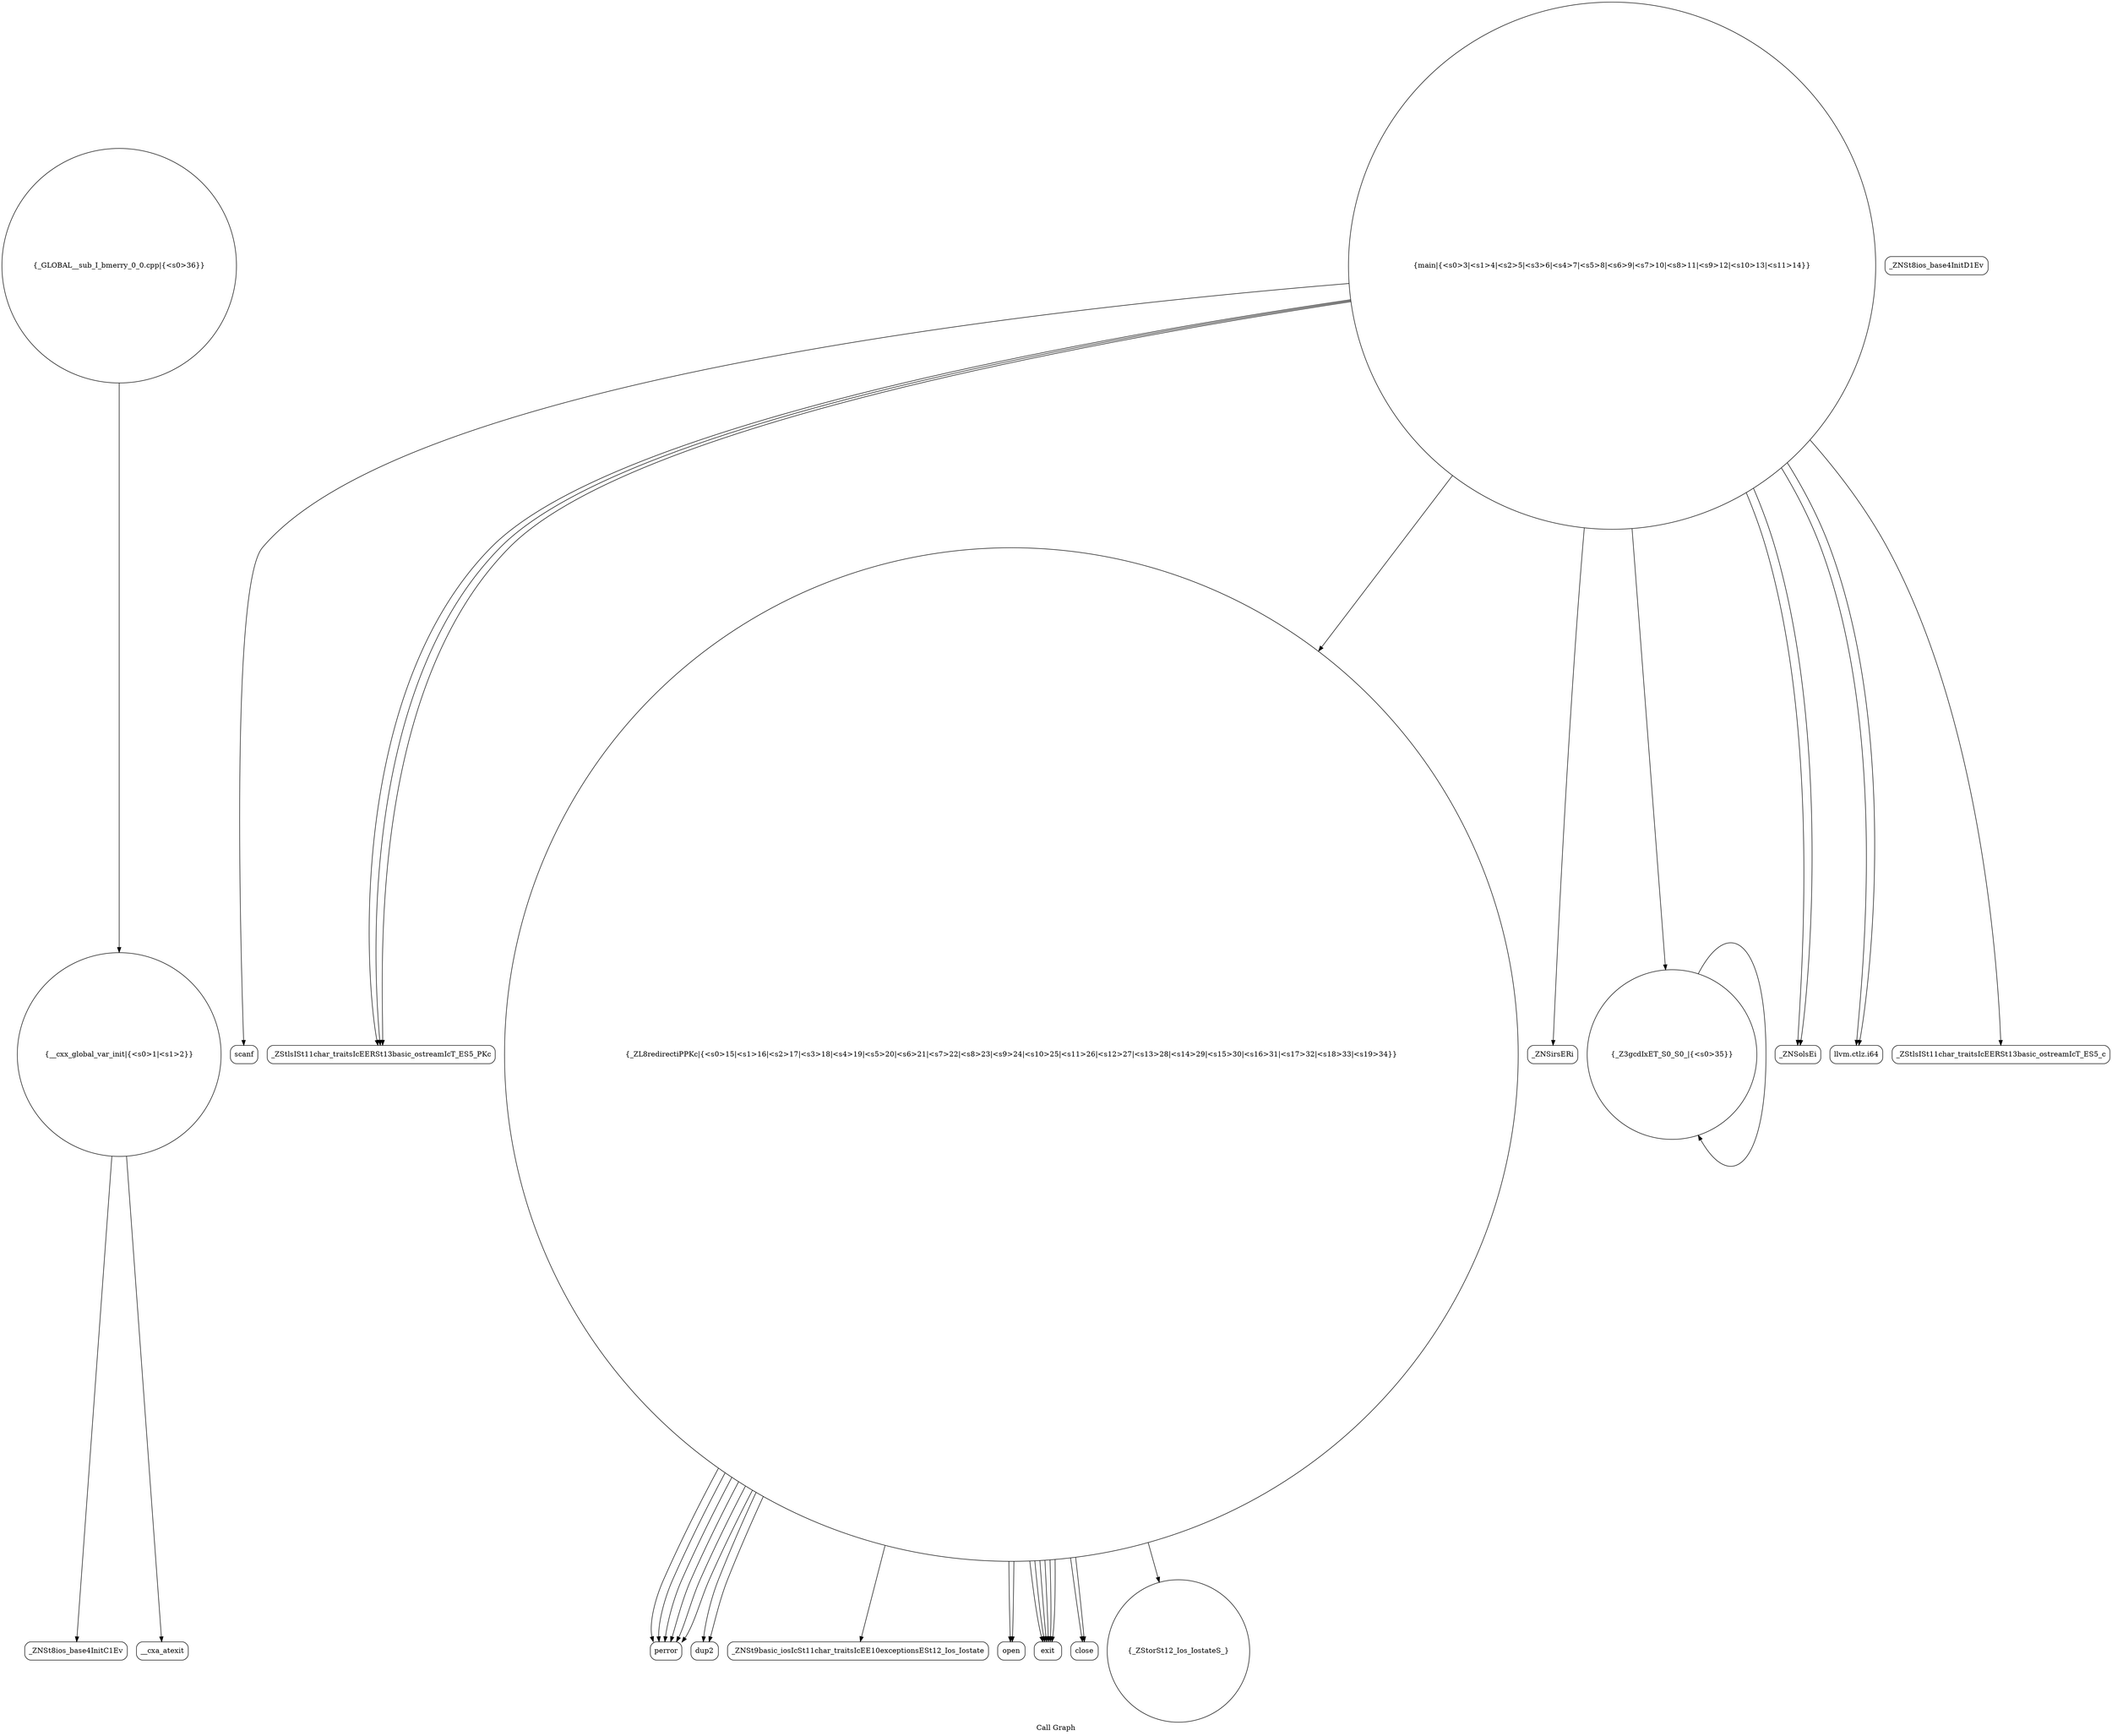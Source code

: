 digraph "Call Graph" {
	label="Call Graph";

	Node0x562395f89d90 [shape=record,shape=circle,label="{__cxx_global_var_init|{<s0>1|<s1>2}}"];
	Node0x562395f89d90:s0 -> Node0x562395f8a220[color=black];
	Node0x562395f89d90:s1 -> Node0x562395f8a320[color=black];
	Node0x562395f8a520 [shape=record,shape=Mrecord,label="{scanf}"];
	Node0x562395f8a8a0 [shape=record,shape=Mrecord,label="{perror}"];
	Node0x562395f8a2a0 [shape=record,shape=Mrecord,label="{_ZNSt8ios_base4InitD1Ev}"];
	Node0x562395f8a620 [shape=record,shape=Mrecord,label="{_ZStlsISt11char_traitsIcEERSt13basic_ostreamIcT_ES5_PKc}"];
	Node0x562395f8a9a0 [shape=record,shape=Mrecord,label="{dup2}"];
	Node0x562395f8a3a0 [shape=record,shape=circle,label="{main|{<s0>3|<s1>4|<s2>5|<s3>6|<s4>7|<s5>8|<s6>9|<s7>10|<s8>11|<s9>12|<s10>13|<s11>14}}"];
	Node0x562395f8a3a0:s0 -> Node0x562395f8a420[color=black];
	Node0x562395f8a3a0:s1 -> Node0x562395f8a4a0[color=black];
	Node0x562395f8a3a0:s2 -> Node0x562395f8a520[color=black];
	Node0x562395f8a3a0:s3 -> Node0x562395f8a5a0[color=black];
	Node0x562395f8a3a0:s4 -> Node0x562395f8a620[color=black];
	Node0x562395f8a3a0:s5 -> Node0x562395f8a6a0[color=black];
	Node0x562395f8a3a0:s6 -> Node0x562395f8a620[color=black];
	Node0x562395f8a3a0:s7 -> Node0x562395f8a620[color=black];
	Node0x562395f8a3a0:s8 -> Node0x562395f8a7a0[color=black];
	Node0x562395f8a3a0:s9 -> Node0x562395f8a7a0[color=black];
	Node0x562395f8a3a0:s10 -> Node0x562395f8a6a0[color=black];
	Node0x562395f8a3a0:s11 -> Node0x562395f8a720[color=black];
	Node0x562395f8a720 [shape=record,shape=Mrecord,label="{_ZStlsISt11char_traitsIcEERSt13basic_ostreamIcT_ES5_c}"];
	Node0x562395f8aaa0 [shape=record,shape=Mrecord,label="{_ZNSt9basic_iosIcSt11char_traitsIcEE10exceptionsESt12_Ios_Iostate}"];
	Node0x562395f8a4a0 [shape=record,shape=Mrecord,label="{_ZNSirsERi}"];
	Node0x562395f8a820 [shape=record,shape=Mrecord,label="{open}"];
	Node0x562395f8aba0 [shape=record,shape=circle,label="{_GLOBAL__sub_I_bmerry_0_0.cpp|{<s0>36}}"];
	Node0x562395f8aba0:s0 -> Node0x562395f89d90[color=black];
	Node0x562395f8a220 [shape=record,shape=Mrecord,label="{_ZNSt8ios_base4InitC1Ev}"];
	Node0x562395f8a5a0 [shape=record,shape=circle,label="{_Z3gcdIxET_S0_S0_|{<s0>35}}"];
	Node0x562395f8a5a0:s0 -> Node0x562395f8a5a0[color=black];
	Node0x562395f8a920 [shape=record,shape=Mrecord,label="{exit}"];
	Node0x562395f8a320 [shape=record,shape=Mrecord,label="{__cxa_atexit}"];
	Node0x562395f8a6a0 [shape=record,shape=Mrecord,label="{_ZNSolsEi}"];
	Node0x562395f8aa20 [shape=record,shape=Mrecord,label="{close}"];
	Node0x562395f8a420 [shape=record,shape=circle,label="{_ZL8redirectiPPKc|{<s0>15|<s1>16|<s2>17|<s3>18|<s4>19|<s5>20|<s6>21|<s7>22|<s8>23|<s9>24|<s10>25|<s11>26|<s12>27|<s13>28|<s14>29|<s15>30|<s16>31|<s17>32|<s18>33|<s19>34}}"];
	Node0x562395f8a420:s0 -> Node0x562395f8a820[color=black];
	Node0x562395f8a420:s1 -> Node0x562395f8a8a0[color=black];
	Node0x562395f8a420:s2 -> Node0x562395f8a920[color=black];
	Node0x562395f8a420:s3 -> Node0x562395f8a9a0[color=black];
	Node0x562395f8a420:s4 -> Node0x562395f8a8a0[color=black];
	Node0x562395f8a420:s5 -> Node0x562395f8a920[color=black];
	Node0x562395f8a420:s6 -> Node0x562395f8aa20[color=black];
	Node0x562395f8a420:s7 -> Node0x562395f8a8a0[color=black];
	Node0x562395f8a420:s8 -> Node0x562395f8a920[color=black];
	Node0x562395f8a420:s9 -> Node0x562395f8a820[color=black];
	Node0x562395f8a420:s10 -> Node0x562395f8a8a0[color=black];
	Node0x562395f8a420:s11 -> Node0x562395f8a920[color=black];
	Node0x562395f8a420:s12 -> Node0x562395f8a9a0[color=black];
	Node0x562395f8a420:s13 -> Node0x562395f8a8a0[color=black];
	Node0x562395f8a420:s14 -> Node0x562395f8a920[color=black];
	Node0x562395f8a420:s15 -> Node0x562395f8aa20[color=black];
	Node0x562395f8a420:s16 -> Node0x562395f8a8a0[color=black];
	Node0x562395f8a420:s17 -> Node0x562395f8a920[color=black];
	Node0x562395f8a420:s18 -> Node0x562395f8ab20[color=black];
	Node0x562395f8a420:s19 -> Node0x562395f8aaa0[color=black];
	Node0x562395f8a7a0 [shape=record,shape=Mrecord,label="{llvm.ctlz.i64}"];
	Node0x562395f8ab20 [shape=record,shape=circle,label="{_ZStorSt12_Ios_IostateS_}"];
}
